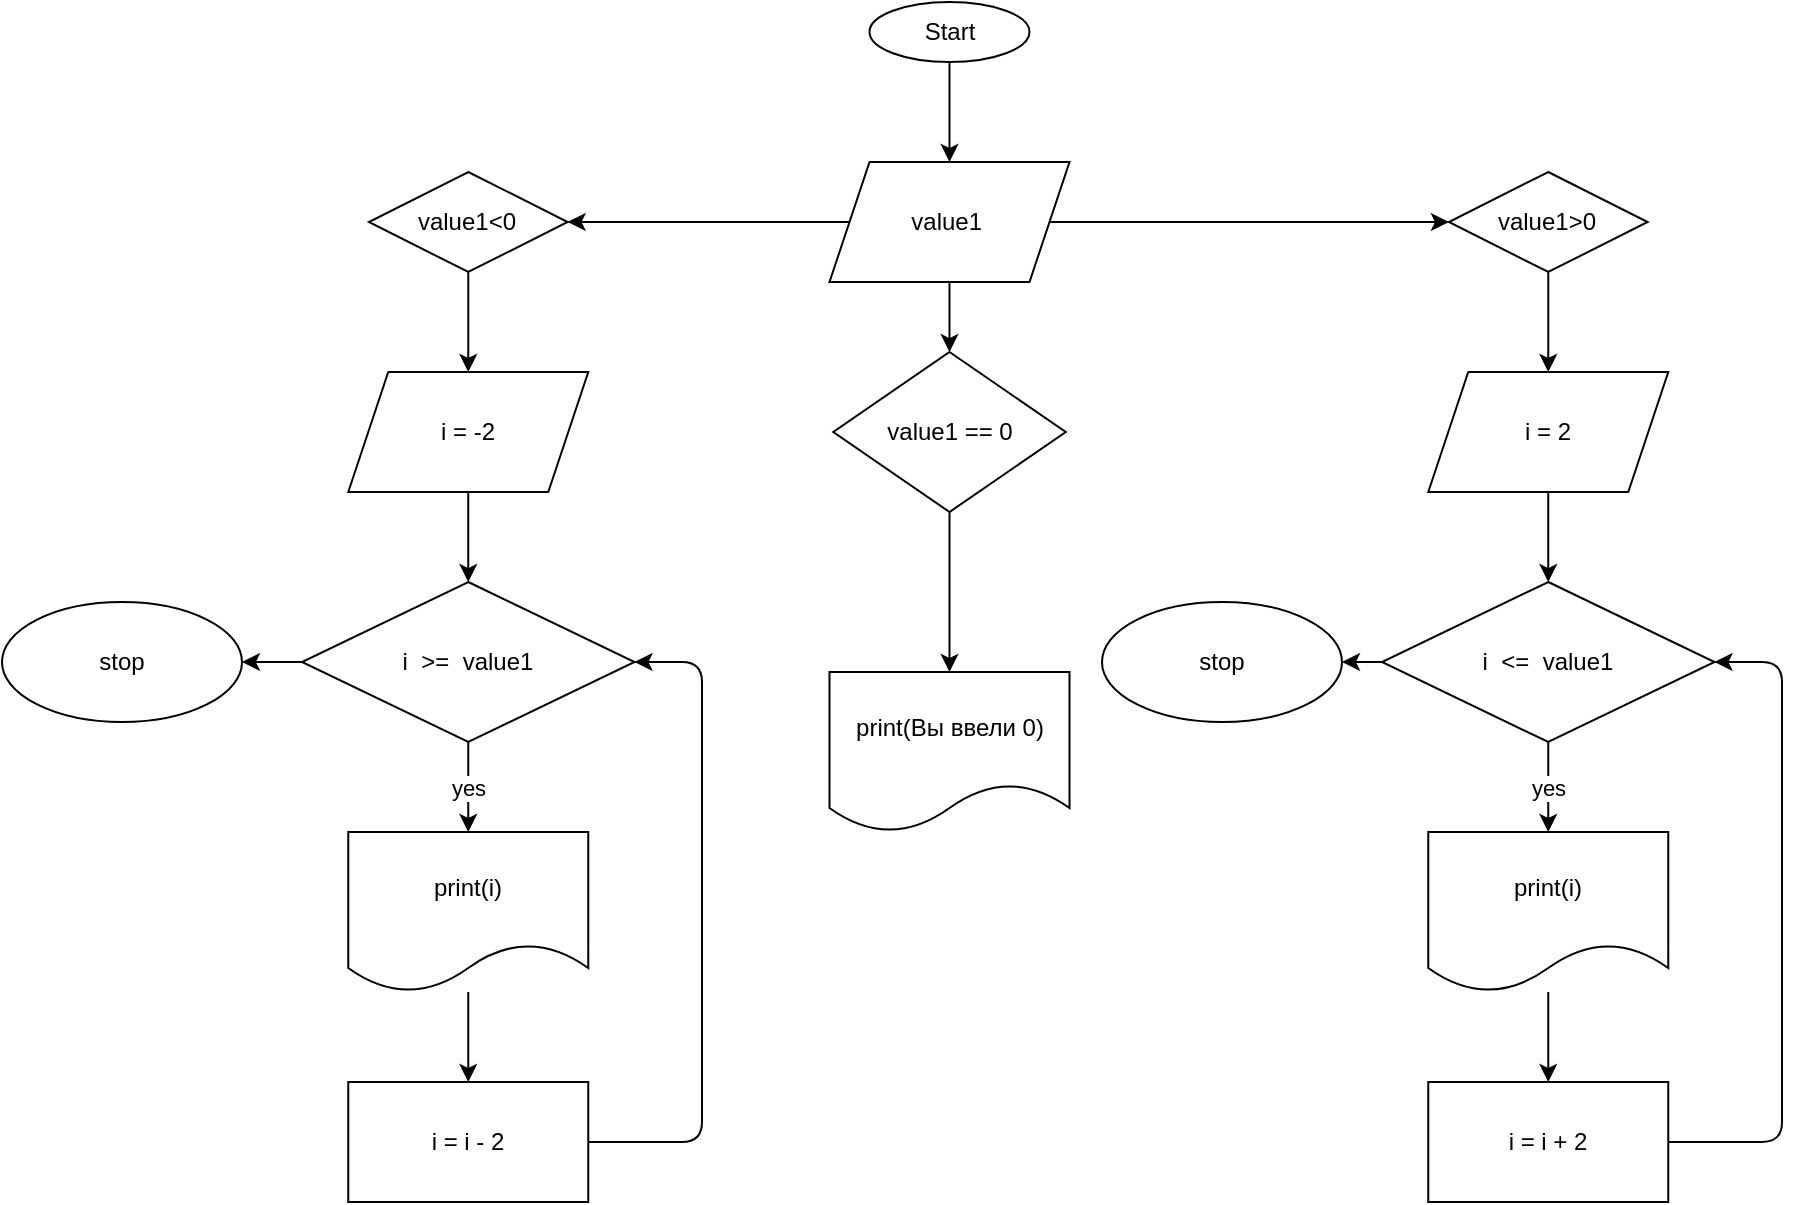 <mxfile>
    <diagram id="CfLts7JXnZs10Yi-ryZP" name="Страница 1">
        <mxGraphModel dx="2000" dy="696" grid="1" gridSize="10" guides="1" tooltips="1" connect="1" arrows="1" fold="1" page="1" pageScale="1" pageWidth="827" pageHeight="1169" math="0" shadow="0">
            <root>
                <mxCell id="0"/>
                <mxCell id="1" parent="0"/>
                <mxCell id="60" value="" style="edgeStyle=none;html=1;" edge="1" parent="1" source="2" target="59">
                    <mxGeometry relative="1" as="geometry"/>
                </mxCell>
                <mxCell id="2" value="Start" style="ellipse;whiteSpace=wrap;html=1;" parent="1" vertex="1">
                    <mxGeometry x="273.75" y="50" width="80" height="30" as="geometry"/>
                </mxCell>
                <mxCell id="62" value="" style="edgeStyle=none;html=1;" edge="1" parent="1" source="59" target="61">
                    <mxGeometry relative="1" as="geometry"/>
                </mxCell>
                <mxCell id="95" style="edgeStyle=none;html=1;entryX=1;entryY=0.5;entryDx=0;entryDy=0;" edge="1" parent="1" source="59" target="84">
                    <mxGeometry relative="1" as="geometry"/>
                </mxCell>
                <mxCell id="97" value="" style="edgeStyle=none;html=1;" edge="1" parent="1" source="59" target="96">
                    <mxGeometry relative="1" as="geometry"/>
                </mxCell>
                <mxCell id="59" value="value1&amp;nbsp;" style="shape=parallelogram;perimeter=parallelogramPerimeter;whiteSpace=wrap;html=1;fixedSize=1;" vertex="1" parent="1">
                    <mxGeometry x="253.75" y="130" width="120" height="60" as="geometry"/>
                </mxCell>
                <mxCell id="70" value="" style="edgeStyle=none;html=1;" edge="1" parent="1" source="61" target="69">
                    <mxGeometry relative="1" as="geometry"/>
                </mxCell>
                <mxCell id="61" value="&lt;span&gt;value1&amp;gt;0&lt;/span&gt;" style="rhombus;whiteSpace=wrap;html=1;" vertex="1" parent="1">
                    <mxGeometry x="563.45" y="135" width="99.37" height="50" as="geometry"/>
                </mxCell>
                <mxCell id="78" value="yes" style="edgeStyle=none;html=1;" edge="1" parent="1" source="63" target="77">
                    <mxGeometry relative="1" as="geometry"/>
                </mxCell>
                <mxCell id="82" value="" style="edgeStyle=none;html=1;" edge="1" parent="1" source="63" target="81">
                    <mxGeometry relative="1" as="geometry"/>
                </mxCell>
                <mxCell id="63" value="i&amp;nbsp; &amp;lt;=&amp;nbsp; value1" style="rhombus;whiteSpace=wrap;html=1;" vertex="1" parent="1">
                    <mxGeometry x="530" y="340" width="166.26" height="80" as="geometry"/>
                </mxCell>
                <mxCell id="71" value="" style="edgeStyle=none;html=1;" edge="1" parent="1" source="69" target="63">
                    <mxGeometry relative="1" as="geometry"/>
                </mxCell>
                <mxCell id="69" value="i = 2" style="shape=parallelogram;perimeter=parallelogramPerimeter;whiteSpace=wrap;html=1;fixedSize=1;" vertex="1" parent="1">
                    <mxGeometry x="553.135" y="235" width="120" height="60" as="geometry"/>
                </mxCell>
                <mxCell id="80" style="edgeStyle=none;html=1;entryX=1;entryY=0.5;entryDx=0;entryDy=0;" edge="1" parent="1" source="72" target="63">
                    <mxGeometry relative="1" as="geometry">
                        <Array as="points">
                            <mxPoint x="730" y="620"/>
                            <mxPoint x="730" y="380"/>
                        </Array>
                    </mxGeometry>
                </mxCell>
                <mxCell id="72" value="i = i + 2" style="whiteSpace=wrap;html=1;" vertex="1" parent="1">
                    <mxGeometry x="553.13" y="590" width="120" height="60" as="geometry"/>
                </mxCell>
                <mxCell id="79" value="" style="edgeStyle=none;html=1;" edge="1" parent="1" source="77" target="72">
                    <mxGeometry relative="1" as="geometry"/>
                </mxCell>
                <mxCell id="77" value="print(i)" style="shape=document;whiteSpace=wrap;html=1;boundedLbl=1;" vertex="1" parent="1">
                    <mxGeometry x="553.13" y="465" width="120" height="80" as="geometry"/>
                </mxCell>
                <mxCell id="81" value="stop" style="ellipse;whiteSpace=wrap;html=1;" vertex="1" parent="1">
                    <mxGeometry x="390" y="350" width="120" height="60" as="geometry"/>
                </mxCell>
                <mxCell id="83" value="" style="edgeStyle=none;html=1;" edge="1" parent="1" source="84" target="89">
                    <mxGeometry relative="1" as="geometry"/>
                </mxCell>
                <mxCell id="84" value="&lt;span&gt;value1&amp;lt;0&lt;/span&gt;" style="rhombus;whiteSpace=wrap;html=1;" vertex="1" parent="1">
                    <mxGeometry x="23.45" y="135" width="99.37" height="50" as="geometry"/>
                </mxCell>
                <mxCell id="85" value="yes" style="edgeStyle=none;html=1;" edge="1" parent="1" source="87" target="93">
                    <mxGeometry relative="1" as="geometry"/>
                </mxCell>
                <mxCell id="86" value="" style="edgeStyle=none;html=1;" edge="1" parent="1" source="87" target="94">
                    <mxGeometry relative="1" as="geometry"/>
                </mxCell>
                <mxCell id="87" value="i&amp;nbsp; &amp;gt;=&amp;nbsp; value1" style="rhombus;whiteSpace=wrap;html=1;" vertex="1" parent="1">
                    <mxGeometry x="-10" y="340" width="166.26" height="80" as="geometry"/>
                </mxCell>
                <mxCell id="88" value="" style="edgeStyle=none;html=1;" edge="1" parent="1" source="89" target="87">
                    <mxGeometry relative="1" as="geometry"/>
                </mxCell>
                <mxCell id="89" value="i = -2" style="shape=parallelogram;perimeter=parallelogramPerimeter;whiteSpace=wrap;html=1;fixedSize=1;" vertex="1" parent="1">
                    <mxGeometry x="13.135" y="235" width="120" height="60" as="geometry"/>
                </mxCell>
                <mxCell id="90" style="edgeStyle=none;html=1;entryX=1;entryY=0.5;entryDx=0;entryDy=0;" edge="1" parent="1" source="91" target="87">
                    <mxGeometry relative="1" as="geometry">
                        <Array as="points">
                            <mxPoint x="190" y="620"/>
                            <mxPoint x="190" y="380"/>
                        </Array>
                    </mxGeometry>
                </mxCell>
                <mxCell id="91" value="i = i - 2" style="whiteSpace=wrap;html=1;" vertex="1" parent="1">
                    <mxGeometry x="13.13" y="590" width="120" height="60" as="geometry"/>
                </mxCell>
                <mxCell id="92" value="" style="edgeStyle=none;html=1;" edge="1" parent="1" source="93" target="91">
                    <mxGeometry relative="1" as="geometry"/>
                </mxCell>
                <mxCell id="93" value="print(i)" style="shape=document;whiteSpace=wrap;html=1;boundedLbl=1;" vertex="1" parent="1">
                    <mxGeometry x="13.13" y="465" width="120" height="80" as="geometry"/>
                </mxCell>
                <mxCell id="94" value="stop" style="ellipse;whiteSpace=wrap;html=1;" vertex="1" parent="1">
                    <mxGeometry x="-160" y="350" width="120" height="60" as="geometry"/>
                </mxCell>
                <mxCell id="99" value="" style="edgeStyle=none;html=1;" edge="1" parent="1" source="96" target="98">
                    <mxGeometry relative="1" as="geometry"/>
                </mxCell>
                <mxCell id="96" value="&lt;span&gt;value1 == 0&lt;/span&gt;" style="rhombus;whiteSpace=wrap;html=1;" vertex="1" parent="1">
                    <mxGeometry x="255.63" y="225" width="116.25" height="80" as="geometry"/>
                </mxCell>
                <mxCell id="98" value="print(Вы ввели 0)" style="shape=document;whiteSpace=wrap;html=1;boundedLbl=1;" vertex="1" parent="1">
                    <mxGeometry x="253.755" y="385" width="120" height="80" as="geometry"/>
                </mxCell>
            </root>
        </mxGraphModel>
    </diagram>
</mxfile>